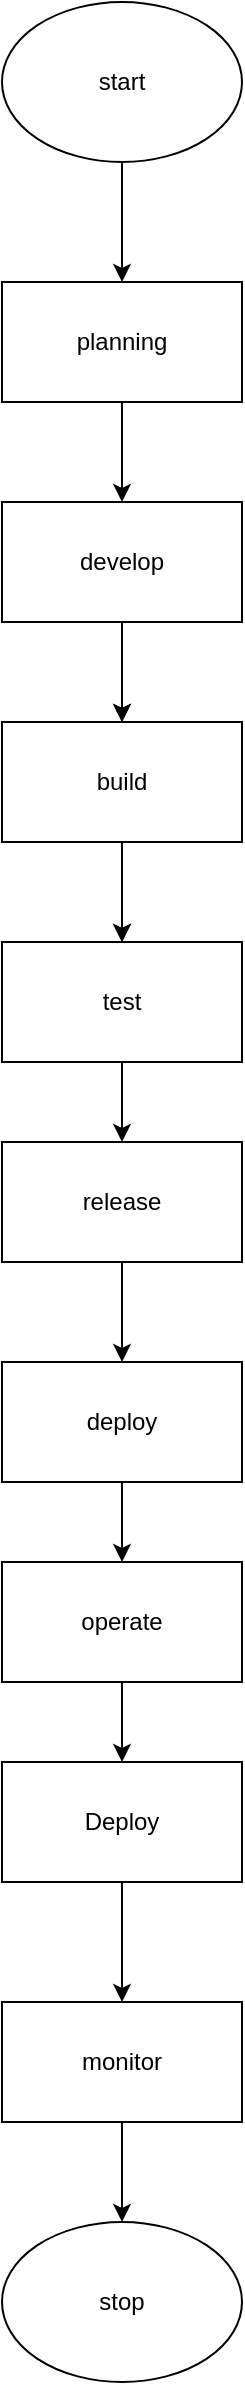 <mxfile version="28.1.1">
  <diagram name="Page-1" id="yUFhR7S62u66BqIkfE4X">
    <mxGraphModel dx="1034" dy="1670" grid="1" gridSize="10" guides="1" tooltips="1" connect="1" arrows="1" fold="1" page="1" pageScale="1" pageWidth="850" pageHeight="1100" math="0" shadow="0">
      <root>
        <mxCell id="0" />
        <mxCell id="1" parent="0" />
        <mxCell id="k5nQ3LAk7Kp0NQHiktJk-6" value="" style="edgeStyle=orthogonalEdgeStyle;rounded=0;orthogonalLoop=1;jettySize=auto;html=1;" edge="1" parent="1" source="k5nQ3LAk7Kp0NQHiktJk-1" target="k5nQ3LAk7Kp0NQHiktJk-3">
          <mxGeometry relative="1" as="geometry" />
        </mxCell>
        <mxCell id="k5nQ3LAk7Kp0NQHiktJk-1" value="start" style="ellipse;whiteSpace=wrap;html=1;" vertex="1" parent="1">
          <mxGeometry x="320" y="-1050" width="120" height="80" as="geometry" />
        </mxCell>
        <mxCell id="k5nQ3LAk7Kp0NQHiktJk-2" value="" style="endArrow=none;html=1;rounded=0;" edge="1" parent="1">
          <mxGeometry width="50" height="50" relative="1" as="geometry">
            <mxPoint x="400" y="100" as="sourcePoint" />
            <mxPoint x="400" y="100" as="targetPoint" />
            <Array as="points">
              <mxPoint x="400" y="70" />
            </Array>
          </mxGeometry>
        </mxCell>
        <mxCell id="k5nQ3LAk7Kp0NQHiktJk-3" value="planning" style="rounded=0;whiteSpace=wrap;html=1;" vertex="1" parent="1">
          <mxGeometry x="320" y="-910" width="120" height="60" as="geometry" />
        </mxCell>
        <mxCell id="k5nQ3LAk7Kp0NQHiktJk-14" value="" style="edgeStyle=orthogonalEdgeStyle;rounded=0;orthogonalLoop=1;jettySize=auto;html=1;" edge="1" parent="1" source="k5nQ3LAk7Kp0NQHiktJk-4" target="k5nQ3LAk7Kp0NQHiktJk-13">
          <mxGeometry relative="1" as="geometry" />
        </mxCell>
        <mxCell id="k5nQ3LAk7Kp0NQHiktJk-16" value="" style="edgeStyle=orthogonalEdgeStyle;rounded=0;orthogonalLoop=1;jettySize=auto;html=1;" edge="1" parent="1" source="k5nQ3LAk7Kp0NQHiktJk-13" target="k5nQ3LAk7Kp0NQHiktJk-15">
          <mxGeometry relative="1" as="geometry" />
        </mxCell>
        <mxCell id="k5nQ3LAk7Kp0NQHiktJk-18" value="" style="edgeStyle=orthogonalEdgeStyle;rounded=0;orthogonalLoop=1;jettySize=auto;html=1;" edge="1" parent="1" source="k5nQ3LAk7Kp0NQHiktJk-15" target="k5nQ3LAk7Kp0NQHiktJk-17">
          <mxGeometry relative="1" as="geometry" />
        </mxCell>
        <mxCell id="k5nQ3LAk7Kp0NQHiktJk-20" value="" style="edgeStyle=orthogonalEdgeStyle;rounded=0;orthogonalLoop=1;jettySize=auto;html=1;" edge="1" parent="1" source="k5nQ3LAk7Kp0NQHiktJk-17" target="k5nQ3LAk7Kp0NQHiktJk-19">
          <mxGeometry relative="1" as="geometry" />
        </mxCell>
        <mxCell id="k5nQ3LAk7Kp0NQHiktJk-17" value="release" style="rounded=0;whiteSpace=wrap;html=1;" vertex="1" parent="1">
          <mxGeometry x="320" y="-480" width="120" height="60" as="geometry" />
        </mxCell>
        <mxCell id="k5nQ3LAk7Kp0NQHiktJk-22" value="" style="edgeStyle=orthogonalEdgeStyle;rounded=0;orthogonalLoop=1;jettySize=auto;html=1;" edge="1" parent="1" source="k5nQ3LAk7Kp0NQHiktJk-19" target="k5nQ3LAk7Kp0NQHiktJk-21">
          <mxGeometry relative="1" as="geometry" />
        </mxCell>
        <mxCell id="k5nQ3LAk7Kp0NQHiktJk-19" value="deploy" style="rounded=0;whiteSpace=wrap;html=1;" vertex="1" parent="1">
          <mxGeometry x="320" y="-370" width="120" height="60" as="geometry" />
        </mxCell>
        <mxCell id="k5nQ3LAk7Kp0NQHiktJk-24" value="" style="edgeStyle=orthogonalEdgeStyle;rounded=0;orthogonalLoop=1;jettySize=auto;html=1;" edge="1" parent="1" source="k5nQ3LAk7Kp0NQHiktJk-21" target="k5nQ3LAk7Kp0NQHiktJk-23">
          <mxGeometry relative="1" as="geometry" />
        </mxCell>
        <mxCell id="k5nQ3LAk7Kp0NQHiktJk-21" value="operate" style="rounded=0;whiteSpace=wrap;html=1;" vertex="1" parent="1">
          <mxGeometry x="320" y="-270" width="120" height="60" as="geometry" />
        </mxCell>
        <mxCell id="k5nQ3LAk7Kp0NQHiktJk-27" value="" style="edgeStyle=orthogonalEdgeStyle;rounded=0;orthogonalLoop=1;jettySize=auto;html=1;" edge="1" parent="1" source="k5nQ3LAk7Kp0NQHiktJk-23" target="k5nQ3LAk7Kp0NQHiktJk-26">
          <mxGeometry relative="1" as="geometry" />
        </mxCell>
        <mxCell id="k5nQ3LAk7Kp0NQHiktJk-23" value="Deploy" style="rounded=0;whiteSpace=wrap;html=1;" vertex="1" parent="1">
          <mxGeometry x="320" y="-170" width="120" height="60" as="geometry" />
        </mxCell>
        <mxCell id="k5nQ3LAk7Kp0NQHiktJk-29" value="" style="edgeStyle=orthogonalEdgeStyle;rounded=0;orthogonalLoop=1;jettySize=auto;html=1;" edge="1" parent="1" source="k5nQ3LAk7Kp0NQHiktJk-26" target="k5nQ3LAk7Kp0NQHiktJk-28">
          <mxGeometry relative="1" as="geometry" />
        </mxCell>
        <mxCell id="k5nQ3LAk7Kp0NQHiktJk-26" value="monitor" style="rounded=0;whiteSpace=wrap;html=1;" vertex="1" parent="1">
          <mxGeometry x="320" y="-50" width="120" height="60" as="geometry" />
        </mxCell>
        <mxCell id="k5nQ3LAk7Kp0NQHiktJk-28" value="stop" style="ellipse;whiteSpace=wrap;html=1;" vertex="1" parent="1">
          <mxGeometry x="320" y="60" width="120" height="80" as="geometry" />
        </mxCell>
        <mxCell id="k5nQ3LAk7Kp0NQHiktJk-30" value="" style="edgeStyle=orthogonalEdgeStyle;rounded=0;orthogonalLoop=1;jettySize=auto;html=1;exitX=0.5;exitY=1;exitDx=0;exitDy=0;" edge="1" parent="1" source="k5nQ3LAk7Kp0NQHiktJk-3" target="k5nQ3LAk7Kp0NQHiktJk-4">
          <mxGeometry relative="1" as="geometry">
            <mxPoint x="400" y="190" as="targetPoint" />
            <mxPoint x="425" y="-200" as="sourcePoint" />
          </mxGeometry>
        </mxCell>
        <mxCell id="k5nQ3LAk7Kp0NQHiktJk-4" value="develop" style="rounded=0;whiteSpace=wrap;html=1;" vertex="1" parent="1">
          <mxGeometry x="320" y="-800" width="120" height="60" as="geometry" />
        </mxCell>
        <mxCell id="k5nQ3LAk7Kp0NQHiktJk-31" value="" style="edgeStyle=orthogonalEdgeStyle;rounded=0;orthogonalLoop=1;jettySize=auto;html=1;exitX=0.5;exitY=1;exitDx=0;exitDy=0;" edge="1" parent="1" source="k5nQ3LAk7Kp0NQHiktJk-4" target="k5nQ3LAk7Kp0NQHiktJk-13">
          <mxGeometry relative="1" as="geometry">
            <mxPoint x="400" y="190" as="targetPoint" />
            <mxPoint x="380" y="-740" as="sourcePoint" />
          </mxGeometry>
        </mxCell>
        <mxCell id="k5nQ3LAk7Kp0NQHiktJk-13" value="build" style="rounded=0;whiteSpace=wrap;html=1;" vertex="1" parent="1">
          <mxGeometry x="320" y="-690" width="120" height="60" as="geometry" />
        </mxCell>
        <mxCell id="k5nQ3LAk7Kp0NQHiktJk-32" value="" style="edgeStyle=orthogonalEdgeStyle;rounded=0;orthogonalLoop=1;jettySize=auto;html=1;exitX=0.5;exitY=1;exitDx=0;exitDy=0;" edge="1" parent="1" source="k5nQ3LAk7Kp0NQHiktJk-13" target="k5nQ3LAk7Kp0NQHiktJk-15">
          <mxGeometry relative="1" as="geometry">
            <mxPoint x="400" y="190" as="targetPoint" />
            <mxPoint x="380" y="-630" as="sourcePoint" />
          </mxGeometry>
        </mxCell>
        <mxCell id="k5nQ3LAk7Kp0NQHiktJk-15" value="test" style="rounded=0;whiteSpace=wrap;html=1;" vertex="1" parent="1">
          <mxGeometry x="320" y="-580" width="120" height="60" as="geometry" />
        </mxCell>
      </root>
    </mxGraphModel>
  </diagram>
</mxfile>
